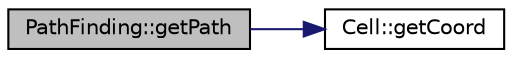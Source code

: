 digraph "PathFinding::getPath"
{
  edge [fontname="Helvetica",fontsize="10",labelfontname="Helvetica",labelfontsize="10"];
  node [fontname="Helvetica",fontsize="10",shape=record];
  rankdir="LR";
  Node1 [label="PathFinding::getPath",height=0.2,width=0.4,color="black", fillcolor="grey75", style="filled" fontcolor="black"];
  Node1 -> Node2 [color="midnightblue",fontsize="10",style="solid"];
  Node2 [label="Cell::getCoord",height=0.2,width=0.4,color="black", fillcolor="white", style="filled",URL="$class_cell.html#a6cb8051b31ce00b7a7f2cc1b6e14d6a4"];
}
